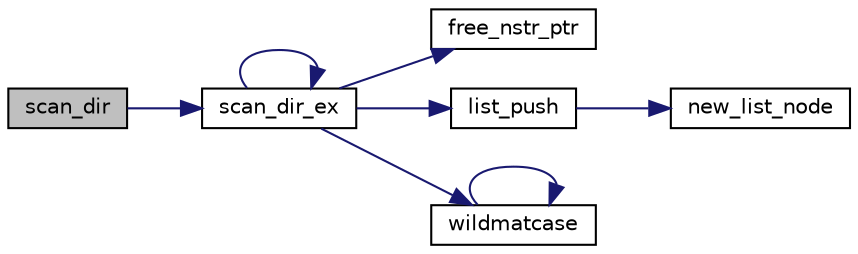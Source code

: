 digraph G
{
  edge [fontname="Helvetica",fontsize="10",labelfontname="Helvetica",labelfontsize="10"];
  node [fontname="Helvetica",fontsize="10",shape=record];
  rankdir=LR;
  Node1 [label="scan_dir",height=0.2,width=0.4,color="black", fillcolor="grey75", style="filled" fontcolor="black"];
  Node1 -> Node2 [color="midnightblue",fontsize="10",style="solid",fontname="Helvetica"];
  Node2 [label="scan_dir_ex",height=0.2,width=0.4,color="black", fillcolor="white", style="filled",URL="$group___n___s_t_r.html#ga3257ab0fdf5a36d0dfca480a161d9fbf",tooltip="Scan a list of directory and return a list of char *file."];
  Node2 -> Node3 [color="midnightblue",fontsize="10",style="solid",fontname="Helvetica"];
  Node3 [label="free_nstr_ptr",height=0.2,width=0.4,color="black", fillcolor="white", style="filled",URL="$group___n___s_t_r.html#ga0a864a4ce4997389f2e5e2e16c51a30a",tooltip="Free a N_STR pointer structure."];
  Node2 -> Node4 [color="midnightblue",fontsize="10",style="solid",fontname="Helvetica"];
  Node4 [label="list_push",height=0.2,width=0.4,color="black", fillcolor="white", style="filled",URL="$group___l_i_s_t.html#ga4eab319289a83524639ee5e9f0441fdf",tooltip="Add a pointer to the end of the list."];
  Node4 -> Node5 [color="midnightblue",fontsize="10",style="solid",fontname="Helvetica"];
  Node5 [label="new_list_node",height=0.2,width=0.4,color="black", fillcolor="white", style="filled",URL="$group___l_i_s_t.html#ga6f57b62b796c1248014bc14a9bb0fc6c",tooltip="Allocate a new node to link in a list."];
  Node2 -> Node2 [color="midnightblue",fontsize="10",style="solid",fontname="Helvetica"];
  Node2 -> Node6 [color="midnightblue",fontsize="10",style="solid",fontname="Helvetica"];
  Node6 [label="wildmatcase",height=0.2,width=0.4,color="black", fillcolor="white", style="filled",URL="$group___n___s_t_r.html#ga83b7c5c99476048f972ead97468ab7c2",tooltip="Written by Rich Salz rsalz at osf.org, refurbished by me. Wildcard pattern matching case insensitive..."];
  Node6 -> Node6 [color="midnightblue",fontsize="10",style="solid",fontname="Helvetica"];
}
